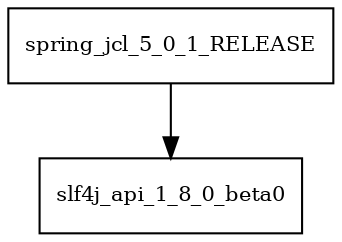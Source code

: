 digraph spring_jcl_5_0_1_RELEASE_dependencies {
  node [shape = box, fontsize=10.0];
  spring_jcl_5_0_1_RELEASE -> slf4j_api_1_8_0_beta0;
}
